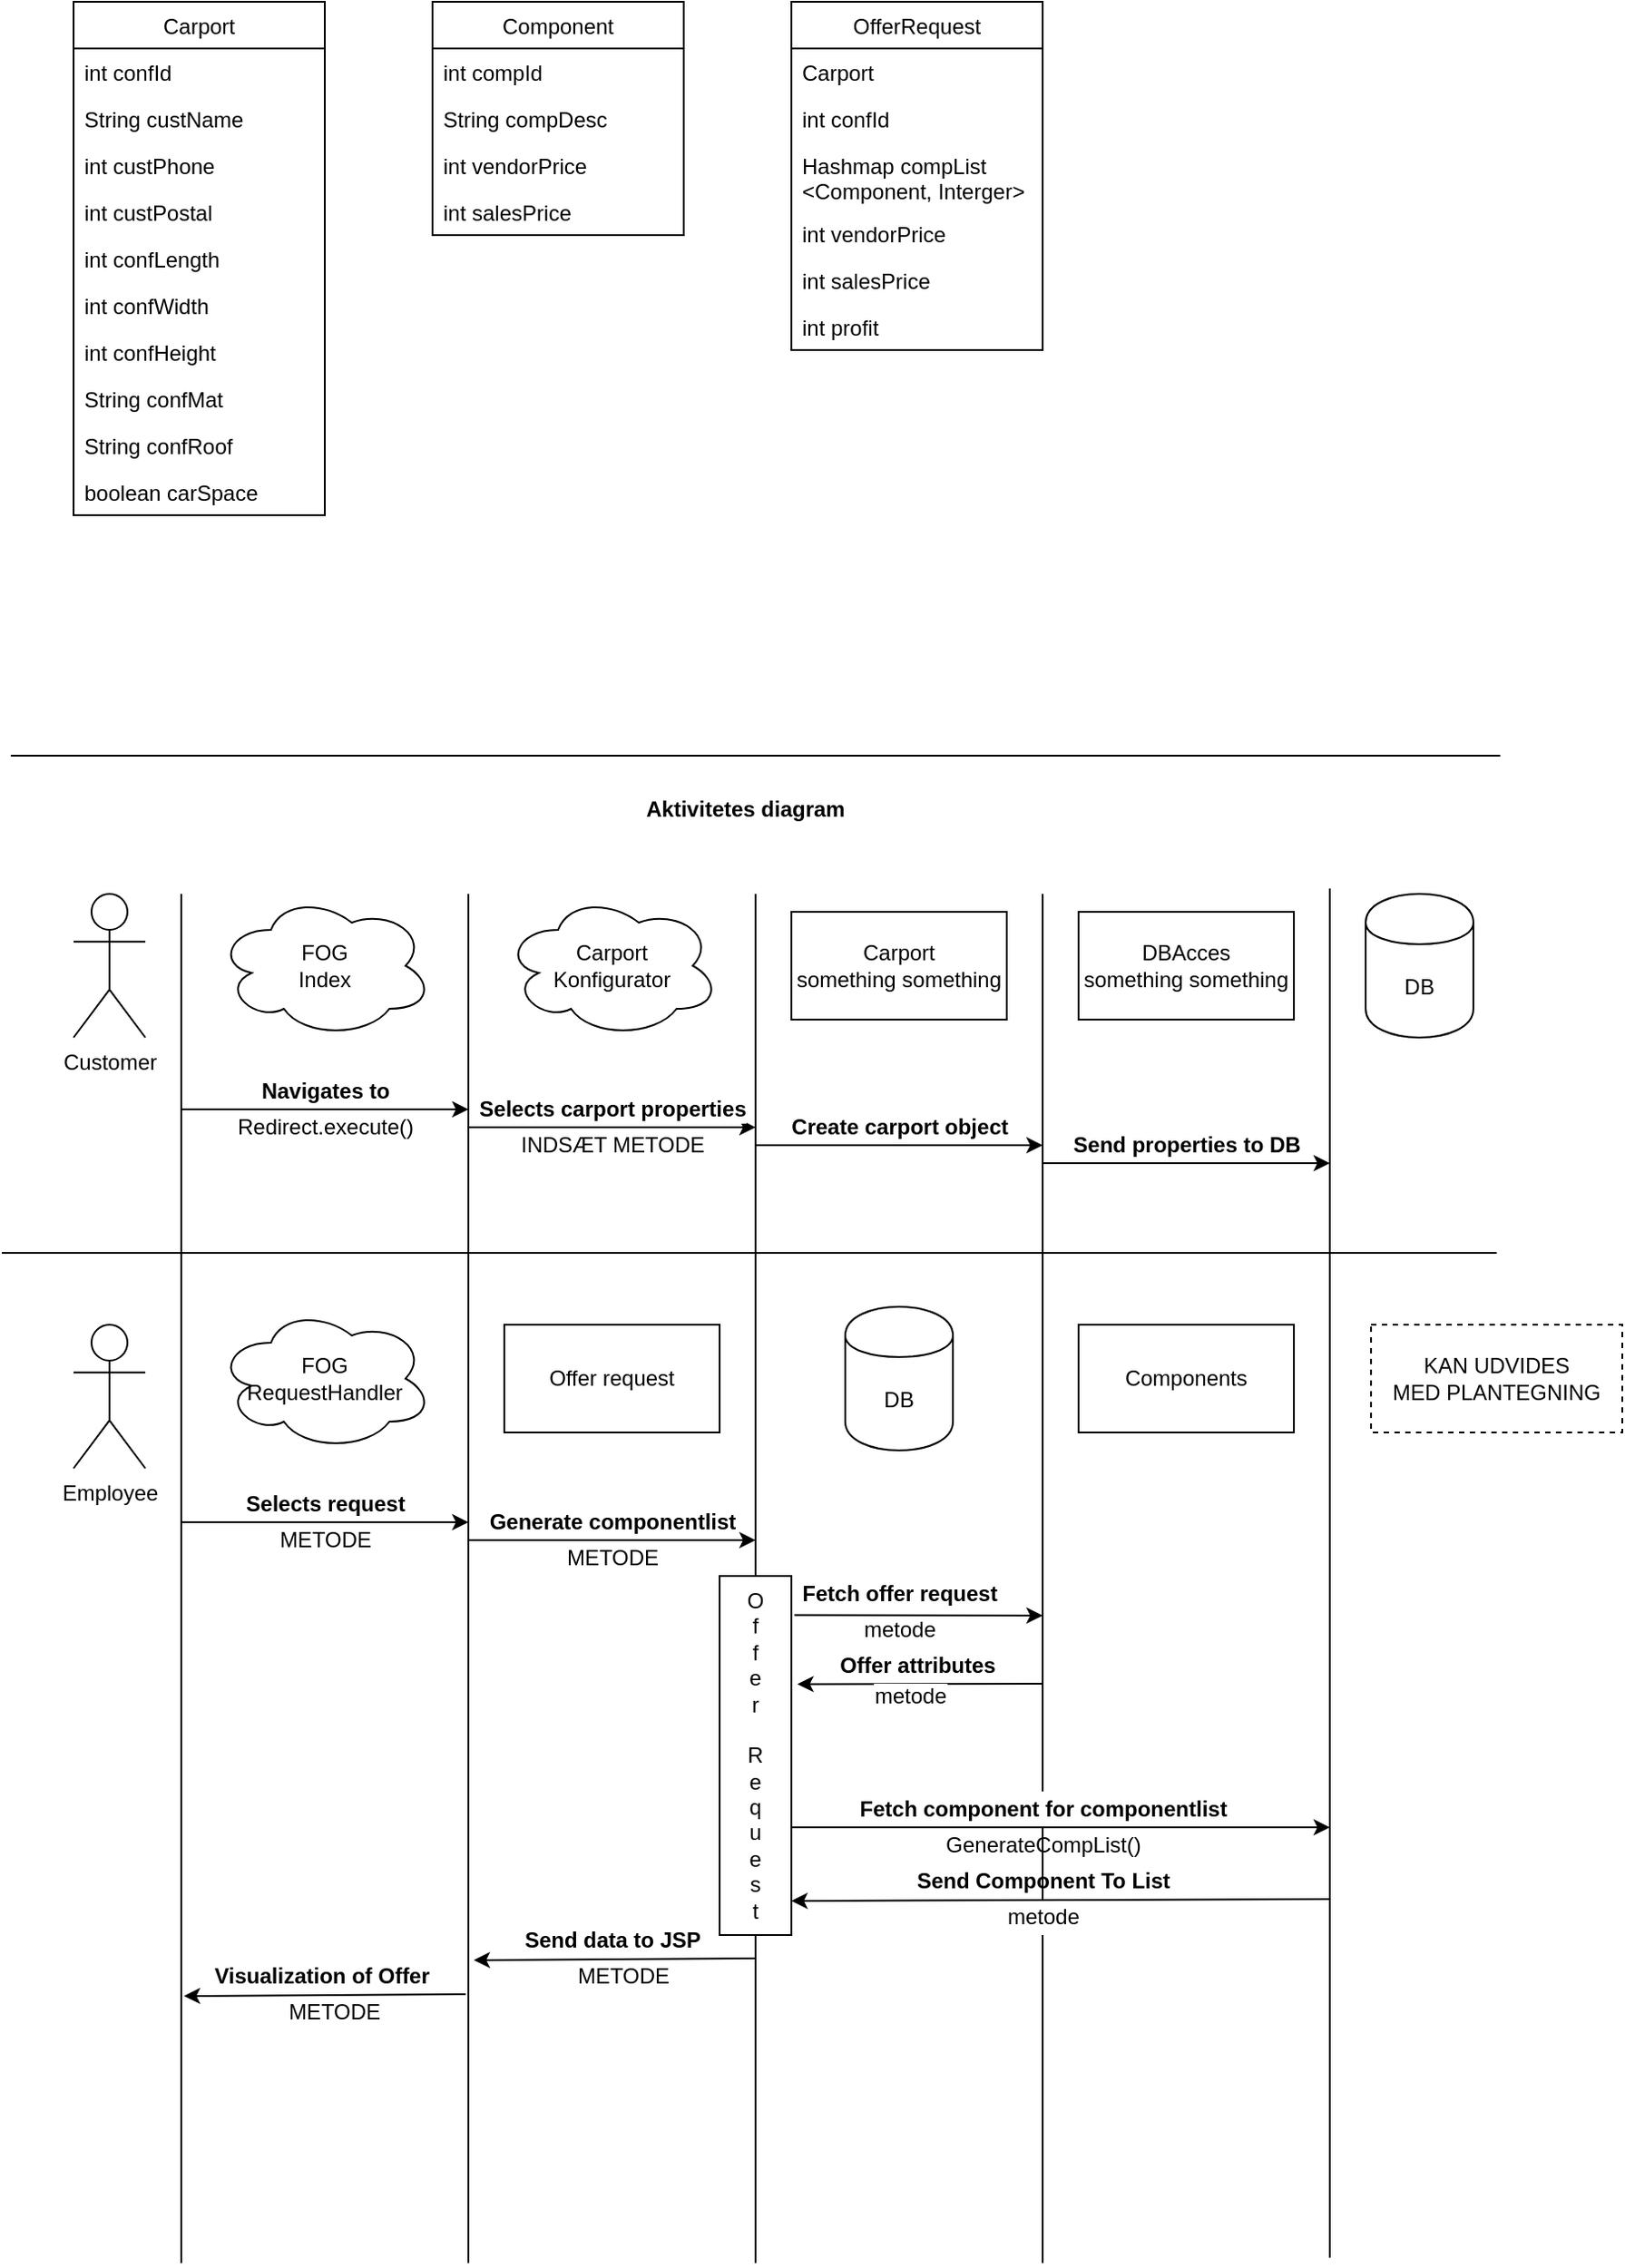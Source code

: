 <mxfile version="13.0.2"><diagram id="exuRosQJBHV6cpv3SB_H" name="Page-1"><mxGraphModel dx="2858" dy="2318" grid="1" gridSize="10" guides="1" tooltips="1" connect="1" arrows="1" fold="1" page="1" pageScale="1" pageWidth="827" pageHeight="1169" math="0" shadow="0"><root><mxCell id="0"/><mxCell id="1" parent="0"/><mxCell id="QiAzKCsy14xF-4Yc39oV-40" value="" style="endArrow=none;html=1;" parent="1" source="QiAzKCsy14xF-4Yc39oV-102" edge="1"><mxGeometry width="50" height="50" relative="1" as="geometry"><mxPoint x="577" y="-663" as="sourcePoint"/><mxPoint x="577" y="99.759" as="targetPoint"/></mxGeometry></mxCell><mxCell id="QiAzKCsy14xF-4Yc39oV-93" value="" style="endArrow=none;html=1;" parent="1" target="QiAzKCsy14xF-4Yc39oV-92" edge="1"><mxGeometry width="50" height="50" relative="1" as="geometry"><mxPoint x="577" y="-663" as="sourcePoint"/><mxPoint x="577" y="99.759" as="targetPoint"/></mxGeometry></mxCell><mxCell id="QiAzKCsy14xF-4Yc39oV-27" value="" style="endArrow=none;html=1;" parent="1" edge="1"><mxGeometry width="50" height="50" relative="1" as="geometry"><mxPoint x="2" y="-740" as="sourcePoint"/><mxPoint x="832" y="-740" as="targetPoint"/></mxGeometry></mxCell><mxCell id="QiAzKCsy14xF-4Yc39oV-28" value="&lt;b&gt;Aktivitetes diagram&lt;/b&gt;" style="text;html=1;align=center;verticalAlign=middle;resizable=0;points=[];autosize=1;" parent="1" vertex="1"><mxGeometry x="346" y="-720" width="130" height="20" as="geometry"/></mxCell><mxCell id="QiAzKCsy14xF-4Yc39oV-29" value="Customer" style="shape=umlActor;verticalLabelPosition=bottom;labelBackgroundColor=#ffffff;verticalAlign=top;html=1;" parent="1" vertex="1"><mxGeometry x="37" y="-663" width="40" height="80" as="geometry"/></mxCell><mxCell id="QiAzKCsy14xF-4Yc39oV-30" value="FOG&lt;br&gt;Index" style="ellipse;shape=cloud;whiteSpace=wrap;html=1;" parent="1" vertex="1"><mxGeometry x="117" y="-663" width="120" height="80" as="geometry"/></mxCell><mxCell id="QiAzKCsy14xF-4Yc39oV-31" value="Carport&lt;br&gt;Konfigurator" style="ellipse;shape=cloud;whiteSpace=wrap;html=1;" parent="1" vertex="1"><mxGeometry x="277" y="-663" width="120" height="80" as="geometry"/></mxCell><mxCell id="QiAzKCsy14xF-4Yc39oV-33" value="DB" style="shape=cylinder;whiteSpace=wrap;html=1;boundedLbl=1;backgroundOutline=1;" parent="1" vertex="1"><mxGeometry x="757" y="-663" width="60" height="80" as="geometry"/></mxCell><mxCell id="QiAzKCsy14xF-4Yc39oV-35" value="Carport&lt;br&gt;something something" style="rounded=0;whiteSpace=wrap;html=1;" parent="1" vertex="1"><mxGeometry x="437" y="-653" width="120" height="60" as="geometry"/></mxCell><mxCell id="QiAzKCsy14xF-4Yc39oV-36" value="DBAcces&lt;br&gt;something something" style="rounded=0;whiteSpace=wrap;html=1;" parent="1" vertex="1"><mxGeometry x="597" y="-653" width="120" height="60" as="geometry"/></mxCell><mxCell id="QiAzKCsy14xF-4Yc39oV-37" value="" style="endArrow=none;html=1;" parent="1" edge="1"><mxGeometry width="50" height="50" relative="1" as="geometry"><mxPoint x="97" y="-663" as="sourcePoint"/><mxPoint x="97" y="99.759" as="targetPoint"/></mxGeometry></mxCell><mxCell id="QiAzKCsy14xF-4Yc39oV-38" value="" style="endArrow=none;html=1;" parent="1" edge="1"><mxGeometry width="50" height="50" relative="1" as="geometry"><mxPoint x="257" y="-663" as="sourcePoint"/><mxPoint x="257" y="99.759" as="targetPoint"/></mxGeometry></mxCell><mxCell id="QiAzKCsy14xF-4Yc39oV-39" value="" style="endArrow=none;html=1;" parent="1" edge="1"><mxGeometry width="50" height="50" relative="1" as="geometry"><mxPoint x="417" y="-663" as="sourcePoint"/><mxPoint x="417" y="99.759" as="targetPoint"/></mxGeometry></mxCell><mxCell id="QiAzKCsy14xF-4Yc39oV-41" value="" style="endArrow=none;html=1;" parent="1" edge="1"><mxGeometry width="50" height="50" relative="1" as="geometry"><mxPoint x="737" y="-666" as="sourcePoint"/><mxPoint x="737" y="96.759" as="targetPoint"/></mxGeometry></mxCell><mxCell id="QiAzKCsy14xF-4Yc39oV-42" value="" style="endArrow=classic;html=1;" parent="1" edge="1"><mxGeometry width="50" height="50" relative="1" as="geometry"><mxPoint x="97" y="-543" as="sourcePoint"/><mxPoint x="257" y="-543" as="targetPoint"/></mxGeometry></mxCell><mxCell id="QiAzKCsy14xF-4Yc39oV-43" value="&lt;b&gt;Navigates to&lt;/b&gt;" style="text;html=1;align=center;verticalAlign=middle;resizable=0;points=[];labelBackgroundColor=#ffffff;" parent="QiAzKCsy14xF-4Yc39oV-42" vertex="1" connectable="0"><mxGeometry x="-0.314" y="-1" relative="1" as="geometry"><mxPoint x="24.83" y="-11" as="offset"/></mxGeometry></mxCell><mxCell id="QiAzKCsy14xF-4Yc39oV-48" value="Redirect.execute()" style="text;html=1;align=center;verticalAlign=middle;resizable=0;points=[];labelBackgroundColor=#ffffff;" parent="QiAzKCsy14xF-4Yc39oV-42" vertex="1" connectable="0"><mxGeometry x="0.625" y="-3" relative="1" as="geometry"><mxPoint x="-50" y="7" as="offset"/></mxGeometry></mxCell><mxCell id="QiAzKCsy14xF-4Yc39oV-46" value="" style="endArrow=classic;html=1;" parent="1" edge="1"><mxGeometry width="50" height="50" relative="1" as="geometry"><mxPoint x="257" y="-533" as="sourcePoint"/><mxPoint x="417" y="-533" as="targetPoint"/></mxGeometry></mxCell><mxCell id="QiAzKCsy14xF-4Yc39oV-49" value="&lt;b&gt;Selects carport properties&lt;/b&gt;" style="text;html=1;align=center;verticalAlign=middle;resizable=0;points=[];labelBackgroundColor=#ffffff;" parent="QiAzKCsy14xF-4Yc39oV-46" vertex="1" connectable="0"><mxGeometry x="-0.302" y="-1" relative="1" as="geometry"><mxPoint x="24.17" y="-11" as="offset"/></mxGeometry></mxCell><mxCell id="QiAzKCsy14xF-4Yc39oV-50" value="INDSÆT METODE" style="text;html=1;align=center;verticalAlign=middle;resizable=0;points=[];labelBackgroundColor=#ffffff;" parent="QiAzKCsy14xF-4Yc39oV-46" vertex="1" connectable="0"><mxGeometry x="0.458" relative="1" as="geometry"><mxPoint x="-36.67" y="10" as="offset"/></mxGeometry></mxCell><mxCell id="QiAzKCsy14xF-4Yc39oV-51" value="" style="endArrow=classic;html=1;" parent="1" edge="1"><mxGeometry width="50" height="50" relative="1" as="geometry"><mxPoint x="417" y="-523" as="sourcePoint"/><mxPoint x="577" y="-523" as="targetPoint"/></mxGeometry></mxCell><mxCell id="QiAzKCsy14xF-4Yc39oV-54" value="&lt;b&gt;Create carport object&lt;/b&gt;" style="text;html=1;align=center;verticalAlign=middle;resizable=0;points=[];labelBackgroundColor=#ffffff;" parent="QiAzKCsy14xF-4Yc39oV-51" vertex="1" connectable="0"><mxGeometry x="-0.198" y="3" relative="1" as="geometry"><mxPoint x="15.83" y="-7" as="offset"/></mxGeometry></mxCell><mxCell id="QiAzKCsy14xF-4Yc39oV-56" value="" style="endArrow=classic;html=1;" parent="1" edge="1"><mxGeometry width="50" height="50" relative="1" as="geometry"><mxPoint x="577" y="-513" as="sourcePoint"/><mxPoint x="737" y="-513" as="targetPoint"/></mxGeometry></mxCell><mxCell id="QiAzKCsy14xF-4Yc39oV-57" value="&lt;b&gt;Send properties to DB&lt;/b&gt;" style="text;html=1;align=center;verticalAlign=middle;resizable=0;points=[];labelBackgroundColor=#ffffff;" parent="QiAzKCsy14xF-4Yc39oV-56" vertex="1" connectable="0"><mxGeometry x="-0.198" y="3" relative="1" as="geometry"><mxPoint x="15.83" y="-7" as="offset"/></mxGeometry></mxCell><mxCell id="QiAzKCsy14xF-4Yc39oV-60" value="" style="endArrow=none;html=1;" parent="1" edge="1"><mxGeometry width="50" height="50" relative="1" as="geometry"><mxPoint x="-3" y="-463" as="sourcePoint"/><mxPoint x="830" y="-463" as="targetPoint"/></mxGeometry></mxCell><mxCell id="QiAzKCsy14xF-4Yc39oV-61" value="Employee" style="shape=umlActor;verticalLabelPosition=bottom;labelBackgroundColor=#ffffff;verticalAlign=top;html=1;" parent="1" vertex="1"><mxGeometry x="37" y="-423" width="40" height="80" as="geometry"/></mxCell><mxCell id="QiAzKCsy14xF-4Yc39oV-62" value="DB" style="shape=cylinder;whiteSpace=wrap;html=1;boundedLbl=1;backgroundOutline=1;" parent="1" vertex="1"><mxGeometry x="467" y="-433" width="60" height="80" as="geometry"/></mxCell><mxCell id="QiAzKCsy14xF-4Yc39oV-63" value="FOG&lt;br&gt;RequestHandler" style="ellipse;shape=cloud;whiteSpace=wrap;html=1;" parent="1" vertex="1"><mxGeometry x="117" y="-433" width="120" height="80" as="geometry"/></mxCell><mxCell id="QiAzKCsy14xF-4Yc39oV-65" value="Offer request" style="rounded=0;whiteSpace=wrap;html=1;" parent="1" vertex="1"><mxGeometry x="277" y="-423" width="120" height="60" as="geometry"/></mxCell><mxCell id="QiAzKCsy14xF-4Yc39oV-66" value="Components" style="rounded=0;whiteSpace=wrap;html=1;" parent="1" vertex="1"><mxGeometry x="597" y="-423" width="120" height="60" as="geometry"/></mxCell><mxCell id="QiAzKCsy14xF-4Yc39oV-67" value="" style="endArrow=classic;html=1;" parent="1" edge="1"><mxGeometry width="50" height="50" relative="1" as="geometry"><mxPoint x="97" y="-313" as="sourcePoint"/><mxPoint x="257" y="-313" as="targetPoint"/></mxGeometry></mxCell><mxCell id="QiAzKCsy14xF-4Yc39oV-71" value="METODE" style="text;html=1;align=center;verticalAlign=middle;resizable=0;points=[];labelBackgroundColor=#ffffff;" parent="QiAzKCsy14xF-4Yc39oV-67" vertex="1" connectable="0"><mxGeometry x="0.854" relative="1" as="geometry"><mxPoint x="-68.33" y="10" as="offset"/></mxGeometry></mxCell><mxCell id="QiAzKCsy14xF-4Yc39oV-70" value="&lt;b&gt;Selects request&lt;/b&gt;" style="text;html=1;align=center;verticalAlign=middle;resizable=0;points=[];autosize=1;" parent="1" vertex="1"><mxGeometry x="127" y="-333" width="100" height="20" as="geometry"/></mxCell><mxCell id="QiAzKCsy14xF-4Yc39oV-72" value="" style="endArrow=classic;html=1;" parent="1" edge="1"><mxGeometry width="50" height="50" relative="1" as="geometry"><mxPoint x="257" y="-303" as="sourcePoint"/><mxPoint x="417" y="-303" as="targetPoint"/></mxGeometry></mxCell><mxCell id="QiAzKCsy14xF-4Yc39oV-73" value="METODE" style="text;html=1;align=center;verticalAlign=middle;resizable=0;points=[];labelBackgroundColor=#ffffff;" parent="QiAzKCsy14xF-4Yc39oV-72" vertex="1" connectable="0"><mxGeometry x="0.854" relative="1" as="geometry"><mxPoint x="-68.33" y="10" as="offset"/></mxGeometry></mxCell><mxCell id="QiAzKCsy14xF-4Yc39oV-90" value="&lt;b&gt;Generate componentlist&lt;/b&gt;" style="text;html=1;align=center;verticalAlign=middle;resizable=0;points=[];labelBackgroundColor=#ffffff;" parent="QiAzKCsy14xF-4Yc39oV-72" vertex="1" connectable="0"><mxGeometry x="-0.344" y="3" relative="1" as="geometry"><mxPoint x="27.5" y="-7" as="offset"/></mxGeometry></mxCell><mxCell id="QiAzKCsy14xF-4Yc39oV-74" value="" style="endArrow=classic;html=1;exitX=1.042;exitY=0.109;exitDx=0;exitDy=0;exitPerimeter=0;" parent="1" source="QiAzKCsy14xF-4Yc39oV-82" edge="1"><mxGeometry width="50" height="50" relative="1" as="geometry"><mxPoint x="487" y="-193" as="sourcePoint"/><mxPoint x="577" y="-261" as="targetPoint"/></mxGeometry></mxCell><mxCell id="QiAzKCsy14xF-4Yc39oV-84" value="metode" style="text;html=1;align=center;verticalAlign=middle;resizable=0;points=[];labelBackgroundColor=#ffffff;" parent="QiAzKCsy14xF-4Yc39oV-74" vertex="1" connectable="0"><mxGeometry x="0.819" y="-4" relative="1" as="geometry"><mxPoint x="-67.51" y="4.02" as="offset"/></mxGeometry></mxCell><mxCell id="QiAzKCsy14xF-4Yc39oV-82" value="O&lt;br&gt;f&lt;br&gt;f&lt;br&gt;e&lt;br&gt;r&lt;br&gt;&lt;br&gt;R&lt;br&gt;e&lt;br&gt;q&lt;br&gt;u&lt;br&gt;e&lt;br&gt;s&lt;br&gt;t" style="rounded=0;whiteSpace=wrap;html=1;" parent="1" vertex="1"><mxGeometry x="397" y="-283" width="40" height="200" as="geometry"/></mxCell><mxCell id="QiAzKCsy14xF-4Yc39oV-83" value="&lt;b&gt;Fetch offer request&lt;/b&gt;" style="text;html=1;align=center;verticalAlign=middle;resizable=0;points=[];autosize=1;" parent="1" vertex="1"><mxGeometry x="437" y="-283" width="120" height="20" as="geometry"/></mxCell><mxCell id="QiAzKCsy14xF-4Yc39oV-85" value="" style="endArrow=classic;html=1;entryX=1.083;entryY=0.301;entryDx=0;entryDy=0;entryPerimeter=0;" parent="1" target="QiAzKCsy14xF-4Yc39oV-82" edge="1"><mxGeometry width="50" height="50" relative="1" as="geometry"><mxPoint x="577" y="-223" as="sourcePoint"/><mxPoint x="657" y="-143" as="targetPoint"/></mxGeometry></mxCell><mxCell id="QiAzKCsy14xF-4Yc39oV-87" value="&lt;b&gt;Offer attributes&lt;/b&gt;" style="text;html=1;align=center;verticalAlign=middle;resizable=0;points=[];labelBackgroundColor=#ffffff;" parent="QiAzKCsy14xF-4Yc39oV-85" vertex="1" connectable="0"><mxGeometry x="0.439" y="-2" relative="1" as="geometry"><mxPoint x="28.34" y="-8.14" as="offset"/></mxGeometry></mxCell><mxCell id="QiAzKCsy14xF-4Yc39oV-88" value="" style="endArrow=classic;html=1;" parent="1" edge="1"><mxGeometry width="50" height="50" relative="1" as="geometry"><mxPoint x="437" y="-143" as="sourcePoint"/><mxPoint x="737" y="-143" as="targetPoint"/></mxGeometry></mxCell><mxCell id="QiAzKCsy14xF-4Yc39oV-100" value="GenerateCompList()" style="text;html=1;align=center;verticalAlign=middle;resizable=0;points=[];labelBackgroundColor=#ffffff;" parent="QiAzKCsy14xF-4Yc39oV-88" vertex="1" connectable="0"><mxGeometry x="0.817" y="2" relative="1" as="geometry"><mxPoint x="-132.5" y="12" as="offset"/></mxGeometry></mxCell><mxCell id="QiAzKCsy14xF-4Yc39oV-94" value="" style="endArrow=classic;html=1;entryX=1;entryY=0.905;entryDx=0;entryDy=0;entryPerimeter=0;" parent="1" target="QiAzKCsy14xF-4Yc39oV-82" edge="1"><mxGeometry width="50" height="50" relative="1" as="geometry"><mxPoint x="737" y="-103" as="sourcePoint"/><mxPoint x="497" y="-43" as="targetPoint"/></mxGeometry></mxCell><mxCell id="QiAzKCsy14xF-4Yc39oV-101" value="&lt;b&gt;Send Component To List&lt;/b&gt;" style="text;html=1;align=center;verticalAlign=middle;resizable=0;points=[];labelBackgroundColor=#ffffff;" parent="QiAzKCsy14xF-4Yc39oV-94" vertex="1" connectable="0"><mxGeometry x="-0.55" y="1" relative="1" as="geometry"><mxPoint x="-92.5" y="-11.22" as="offset"/></mxGeometry></mxCell><mxCell id="QiAzKCsy14xF-4Yc39oV-102" value="metode" style="text;html=1;align=center;verticalAlign=middle;resizable=0;points=[];autosize=1;" parent="1" vertex="1"><mxGeometry x="547" y="-103" width="60" height="20" as="geometry"/></mxCell><mxCell id="QiAzKCsy14xF-4Yc39oV-103" value="" style="endArrow=none;html=1;" parent="1" source="QiAzKCsy14xF-4Yc39oV-92" target="QiAzKCsy14xF-4Yc39oV-102" edge="1"><mxGeometry width="50" height="50" relative="1" as="geometry"><mxPoint x="577" y="-143" as="sourcePoint"/><mxPoint x="577" y="99.759" as="targetPoint"/></mxGeometry></mxCell><mxCell id="QiAzKCsy14xF-4Yc39oV-92" value="&lt;b&gt;Fetch component for componentlist&lt;/b&gt;" style="text;html=1;align=center;verticalAlign=middle;resizable=0;points=[];autosize=1;" parent="1" vertex="1"><mxGeometry x="467" y="-163" width="220" height="20" as="geometry"/></mxCell><mxCell id="QiAzKCsy14xF-4Yc39oV-107" value="" style="endArrow=classic;html=1;" parent="1" edge="1"><mxGeometry width="50" height="50" relative="1" as="geometry"><mxPoint x="417" y="-70" as="sourcePoint"/><mxPoint x="260" y="-69" as="targetPoint"/></mxGeometry></mxCell><mxCell id="QiAzKCsy14xF-4Yc39oV-108" value="&lt;b&gt;Send data to JSP&lt;/b&gt;" style="text;html=1;align=center;verticalAlign=middle;resizable=0;points=[];labelBackgroundColor=#ffffff;" parent="QiAzKCsy14xF-4Yc39oV-107" vertex="1" connectable="0"><mxGeometry x="-0.55" y="1" relative="1" as="geometry"><mxPoint x="-45.01" y="-11.22" as="offset"/></mxGeometry></mxCell><mxCell id="QiAzKCsy14xF-4Yc39oV-9" value="Carport" style="swimlane;fontStyle=0;childLayout=stackLayout;horizontal=1;startSize=26;fillColor=none;horizontalStack=0;resizeParent=1;resizeParentMax=0;resizeLast=0;collapsible=1;marginBottom=0;" parent="1" vertex="1"><mxGeometry x="37" y="-1160" width="140" height="286" as="geometry"/></mxCell><mxCell id="QiAzKCsy14xF-4Yc39oV-10" value="int confId" style="text;strokeColor=none;fillColor=none;align=left;verticalAlign=top;spacingLeft=4;spacingRight=4;overflow=hidden;rotatable=0;points=[[0,0.5],[1,0.5]];portConstraint=eastwest;" parent="QiAzKCsy14xF-4Yc39oV-9" vertex="1"><mxGeometry y="26" width="140" height="26" as="geometry"/></mxCell><mxCell id="QiAzKCsy14xF-4Yc39oV-11" value="String custName" style="text;strokeColor=none;fillColor=none;align=left;verticalAlign=top;spacingLeft=4;spacingRight=4;overflow=hidden;rotatable=0;points=[[0,0.5],[1,0.5]];portConstraint=eastwest;" parent="QiAzKCsy14xF-4Yc39oV-9" vertex="1"><mxGeometry y="52" width="140" height="26" as="geometry"/></mxCell><mxCell id="QiAzKCsy14xF-4Yc39oV-13" value="int custPhone" style="text;strokeColor=none;fillColor=none;align=left;verticalAlign=top;spacingLeft=4;spacingRight=4;overflow=hidden;rotatable=0;points=[[0,0.5],[1,0.5]];portConstraint=eastwest;" parent="QiAzKCsy14xF-4Yc39oV-9" vertex="1"><mxGeometry y="78" width="140" height="26" as="geometry"/></mxCell><mxCell id="QiAzKCsy14xF-4Yc39oV-12" value="int custPostal" style="text;strokeColor=none;fillColor=none;align=left;verticalAlign=top;spacingLeft=4;spacingRight=4;overflow=hidden;rotatable=0;points=[[0,0.5],[1,0.5]];portConstraint=eastwest;" parent="QiAzKCsy14xF-4Yc39oV-9" vertex="1"><mxGeometry y="104" width="140" height="26" as="geometry"/></mxCell><mxCell id="QiAzKCsy14xF-4Yc39oV-20" value="int confLength" style="text;strokeColor=none;fillColor=none;align=left;verticalAlign=top;spacingLeft=4;spacingRight=4;overflow=hidden;rotatable=0;points=[[0,0.5],[1,0.5]];portConstraint=eastwest;" parent="QiAzKCsy14xF-4Yc39oV-9" vertex="1"><mxGeometry y="130" width="140" height="26" as="geometry"/></mxCell><mxCell id="QiAzKCsy14xF-4Yc39oV-18" value="int confWidth" style="text;strokeColor=none;fillColor=none;align=left;verticalAlign=top;spacingLeft=4;spacingRight=4;overflow=hidden;rotatable=0;points=[[0,0.5],[1,0.5]];portConstraint=eastwest;" parent="QiAzKCsy14xF-4Yc39oV-9" vertex="1"><mxGeometry y="156" width="140" height="26" as="geometry"/></mxCell><mxCell id="QiAzKCsy14xF-4Yc39oV-14" value="int confHeight" style="text;strokeColor=none;fillColor=none;align=left;verticalAlign=top;spacingLeft=4;spacingRight=4;overflow=hidden;rotatable=0;points=[[0,0.5],[1,0.5]];portConstraint=eastwest;" parent="QiAzKCsy14xF-4Yc39oV-9" vertex="1"><mxGeometry y="182" width="140" height="26" as="geometry"/></mxCell><mxCell id="QiAzKCsy14xF-4Yc39oV-15" value="String confMat" style="text;strokeColor=none;fillColor=none;align=left;verticalAlign=top;spacingLeft=4;spacingRight=4;overflow=hidden;rotatable=0;points=[[0,0.5],[1,0.5]];portConstraint=eastwest;" parent="QiAzKCsy14xF-4Yc39oV-9" vertex="1"><mxGeometry y="208" width="140" height="26" as="geometry"/></mxCell><mxCell id="QiAzKCsy14xF-4Yc39oV-17" value="String confRoof" style="text;strokeColor=none;fillColor=none;align=left;verticalAlign=top;spacingLeft=4;spacingRight=4;overflow=hidden;rotatable=0;points=[[0,0.5],[1,0.5]];portConstraint=eastwest;" parent="QiAzKCsy14xF-4Yc39oV-9" vertex="1"><mxGeometry y="234" width="140" height="26" as="geometry"/></mxCell><mxCell id="QiAzKCsy14xF-4Yc39oV-16" value="boolean carSpace" style="text;strokeColor=none;fillColor=none;align=left;verticalAlign=top;spacingLeft=4;spacingRight=4;overflow=hidden;rotatable=0;points=[[0,0.5],[1,0.5]];portConstraint=eastwest;" parent="QiAzKCsy14xF-4Yc39oV-9" vertex="1"><mxGeometry y="260" width="140" height="26" as="geometry"/></mxCell><mxCell id="QiAzKCsy14xF-4Yc39oV-5" value="OfferRequest" style="swimlane;fontStyle=0;childLayout=stackLayout;horizontal=1;startSize=26;fillColor=none;horizontalStack=0;resizeParent=1;resizeParentMax=0;resizeLast=0;collapsible=1;marginBottom=0;" parent="1" vertex="1"><mxGeometry x="437" y="-1160" width="140" height="194" as="geometry"/></mxCell><mxCell id="QiAzKCsy14xF-4Yc39oV-113" value="Carport" style="text;strokeColor=none;fillColor=none;align=left;verticalAlign=top;spacingLeft=4;spacingRight=4;overflow=hidden;rotatable=0;points=[[0,0.5],[1,0.5]];portConstraint=eastwest;" parent="QiAzKCsy14xF-4Yc39oV-5" vertex="1"><mxGeometry y="26" width="140" height="26" as="geometry"/></mxCell><mxCell id="QiAzKCsy14xF-4Yc39oV-6" value="int confId" style="text;strokeColor=none;fillColor=none;align=left;verticalAlign=top;spacingLeft=4;spacingRight=4;overflow=hidden;rotatable=0;points=[[0,0.5],[1,0.5]];portConstraint=eastwest;" parent="QiAzKCsy14xF-4Yc39oV-5" vertex="1"><mxGeometry y="52" width="140" height="26" as="geometry"/></mxCell><mxCell id="QiAzKCsy14xF-4Yc39oV-7" value="Hashmap compList&#10;&lt;Component, Interger&gt;" style="text;strokeColor=none;fillColor=none;align=left;verticalAlign=top;spacingLeft=4;spacingRight=4;overflow=hidden;rotatable=0;points=[[0,0.5],[1,0.5]];portConstraint=eastwest;" parent="QiAzKCsy14xF-4Yc39oV-5" vertex="1"><mxGeometry y="78" width="140" height="38" as="geometry"/></mxCell><mxCell id="QiAzKCsy14xF-4Yc39oV-8" value="int vendorPrice" style="text;strokeColor=none;fillColor=none;align=left;verticalAlign=top;spacingLeft=4;spacingRight=4;overflow=hidden;rotatable=0;points=[[0,0.5],[1,0.5]];portConstraint=eastwest;" parent="QiAzKCsy14xF-4Yc39oV-5" vertex="1"><mxGeometry y="116" width="140" height="26" as="geometry"/></mxCell><mxCell id="QiAzKCsy14xF-4Yc39oV-25" value="int salesPrice" style="text;strokeColor=none;fillColor=none;align=left;verticalAlign=top;spacingLeft=4;spacingRight=4;overflow=hidden;rotatable=0;points=[[0,0.5],[1,0.5]];portConstraint=eastwest;" parent="QiAzKCsy14xF-4Yc39oV-5" vertex="1"><mxGeometry y="142" width="140" height="26" as="geometry"/></mxCell><mxCell id="QiAzKCsy14xF-4Yc39oV-24" value="int profit" style="text;strokeColor=none;fillColor=none;align=left;verticalAlign=top;spacingLeft=4;spacingRight=4;overflow=hidden;rotatable=0;points=[[0,0.5],[1,0.5]];portConstraint=eastwest;" parent="QiAzKCsy14xF-4Yc39oV-5" vertex="1"><mxGeometry y="168" width="140" height="26" as="geometry"/></mxCell><mxCell id="QiAzKCsy14xF-4Yc39oV-1" value="Component" style="swimlane;fontStyle=0;childLayout=stackLayout;horizontal=1;startSize=26;fillColor=none;horizontalStack=0;resizeParent=1;resizeParentMax=0;resizeLast=0;collapsible=1;marginBottom=0;" parent="1" vertex="1"><mxGeometry x="237" y="-1160" width="140" height="130" as="geometry"/></mxCell><mxCell id="QiAzKCsy14xF-4Yc39oV-2" value="int compId" style="text;strokeColor=none;fillColor=none;align=left;verticalAlign=top;spacingLeft=4;spacingRight=4;overflow=hidden;rotatable=0;points=[[0,0.5],[1,0.5]];portConstraint=eastwest;" parent="QiAzKCsy14xF-4Yc39oV-1" vertex="1"><mxGeometry y="26" width="140" height="26" as="geometry"/></mxCell><mxCell id="QiAzKCsy14xF-4Yc39oV-3" value="String compDesc" style="text;strokeColor=none;fillColor=none;align=left;verticalAlign=top;spacingLeft=4;spacingRight=4;overflow=hidden;rotatable=0;points=[[0,0.5],[1,0.5]];portConstraint=eastwest;" parent="QiAzKCsy14xF-4Yc39oV-1" vertex="1"><mxGeometry y="52" width="140" height="26" as="geometry"/></mxCell><mxCell id="QiAzKCsy14xF-4Yc39oV-4" value="int vendorPrice" style="text;strokeColor=none;fillColor=none;align=left;verticalAlign=top;spacingLeft=4;spacingRight=4;overflow=hidden;rotatable=0;points=[[0,0.5],[1,0.5]];portConstraint=eastwest;" parent="QiAzKCsy14xF-4Yc39oV-1" vertex="1"><mxGeometry y="78" width="140" height="26" as="geometry"/></mxCell><mxCell id="QiAzKCsy14xF-4Yc39oV-21" value="int salesPrice" style="text;strokeColor=none;fillColor=none;align=left;verticalAlign=top;spacingLeft=4;spacingRight=4;overflow=hidden;rotatable=0;points=[[0,0.5],[1,0.5]];portConstraint=eastwest;" parent="QiAzKCsy14xF-4Yc39oV-1" vertex="1"><mxGeometry y="104" width="140" height="26" as="geometry"/></mxCell><mxCell id="QiAzKCsy14xF-4Yc39oV-114" value="metode" style="text;html=1;align=center;verticalAlign=middle;resizable=0;points=[];labelBackgroundColor=#ffffff;" parent="1" vertex="1" connectable="0"><mxGeometry x="569.997" y="-219.998" as="geometry"><mxPoint x="-67.51" y="4.02" as="offset"/></mxGeometry></mxCell><mxCell id="QiAzKCsy14xF-4Yc39oV-117" value="METODE" style="text;html=1;align=center;verticalAlign=middle;resizable=0;points=[];labelBackgroundColor=#ffffff;" parent="1" vertex="1" connectable="0"><mxGeometry x="411.003" y="-70" as="geometry"><mxPoint x="-68.33" y="10" as="offset"/></mxGeometry></mxCell><mxCell id="QiAzKCsy14xF-4Yc39oV-119" value="" style="endArrow=classic;html=1;" parent="1" edge="1"><mxGeometry width="50" height="50" relative="1" as="geometry"><mxPoint x="255.5" y="-50.0" as="sourcePoint"/><mxPoint x="98.5" y="-49" as="targetPoint"/></mxGeometry></mxCell><mxCell id="QiAzKCsy14xF-4Yc39oV-120" value="&lt;b&gt;Visualization of Offer&lt;/b&gt;" style="text;html=1;align=center;verticalAlign=middle;resizable=0;points=[];labelBackgroundColor=#ffffff;" parent="QiAzKCsy14xF-4Yc39oV-119" vertex="1" connectable="0"><mxGeometry x="-0.55" y="1" relative="1" as="geometry"><mxPoint x="-45.01" y="-11.22" as="offset"/></mxGeometry></mxCell><mxCell id="QiAzKCsy14xF-4Yc39oV-121" value="METODE" style="text;html=1;align=center;verticalAlign=middle;resizable=0;points=[];labelBackgroundColor=#ffffff;" parent="1" vertex="1" connectable="0"><mxGeometry x="250.003" y="-50" as="geometry"><mxPoint x="-68.33" y="10" as="offset"/></mxGeometry></mxCell><mxCell id="QiAzKCsy14xF-4Yc39oV-123" value="&lt;span style=&quot;white-space: nowrap&quot;&gt;KAN UDVIDES&lt;br&gt;MED PLANTEGNING&lt;/span&gt;" style="rounded=0;whiteSpace=wrap;html=1;dashed=1;" parent="1" vertex="1"><mxGeometry x="760" y="-423" width="140" height="60" as="geometry"/></mxCell></root></mxGraphModel></diagram></mxfile>